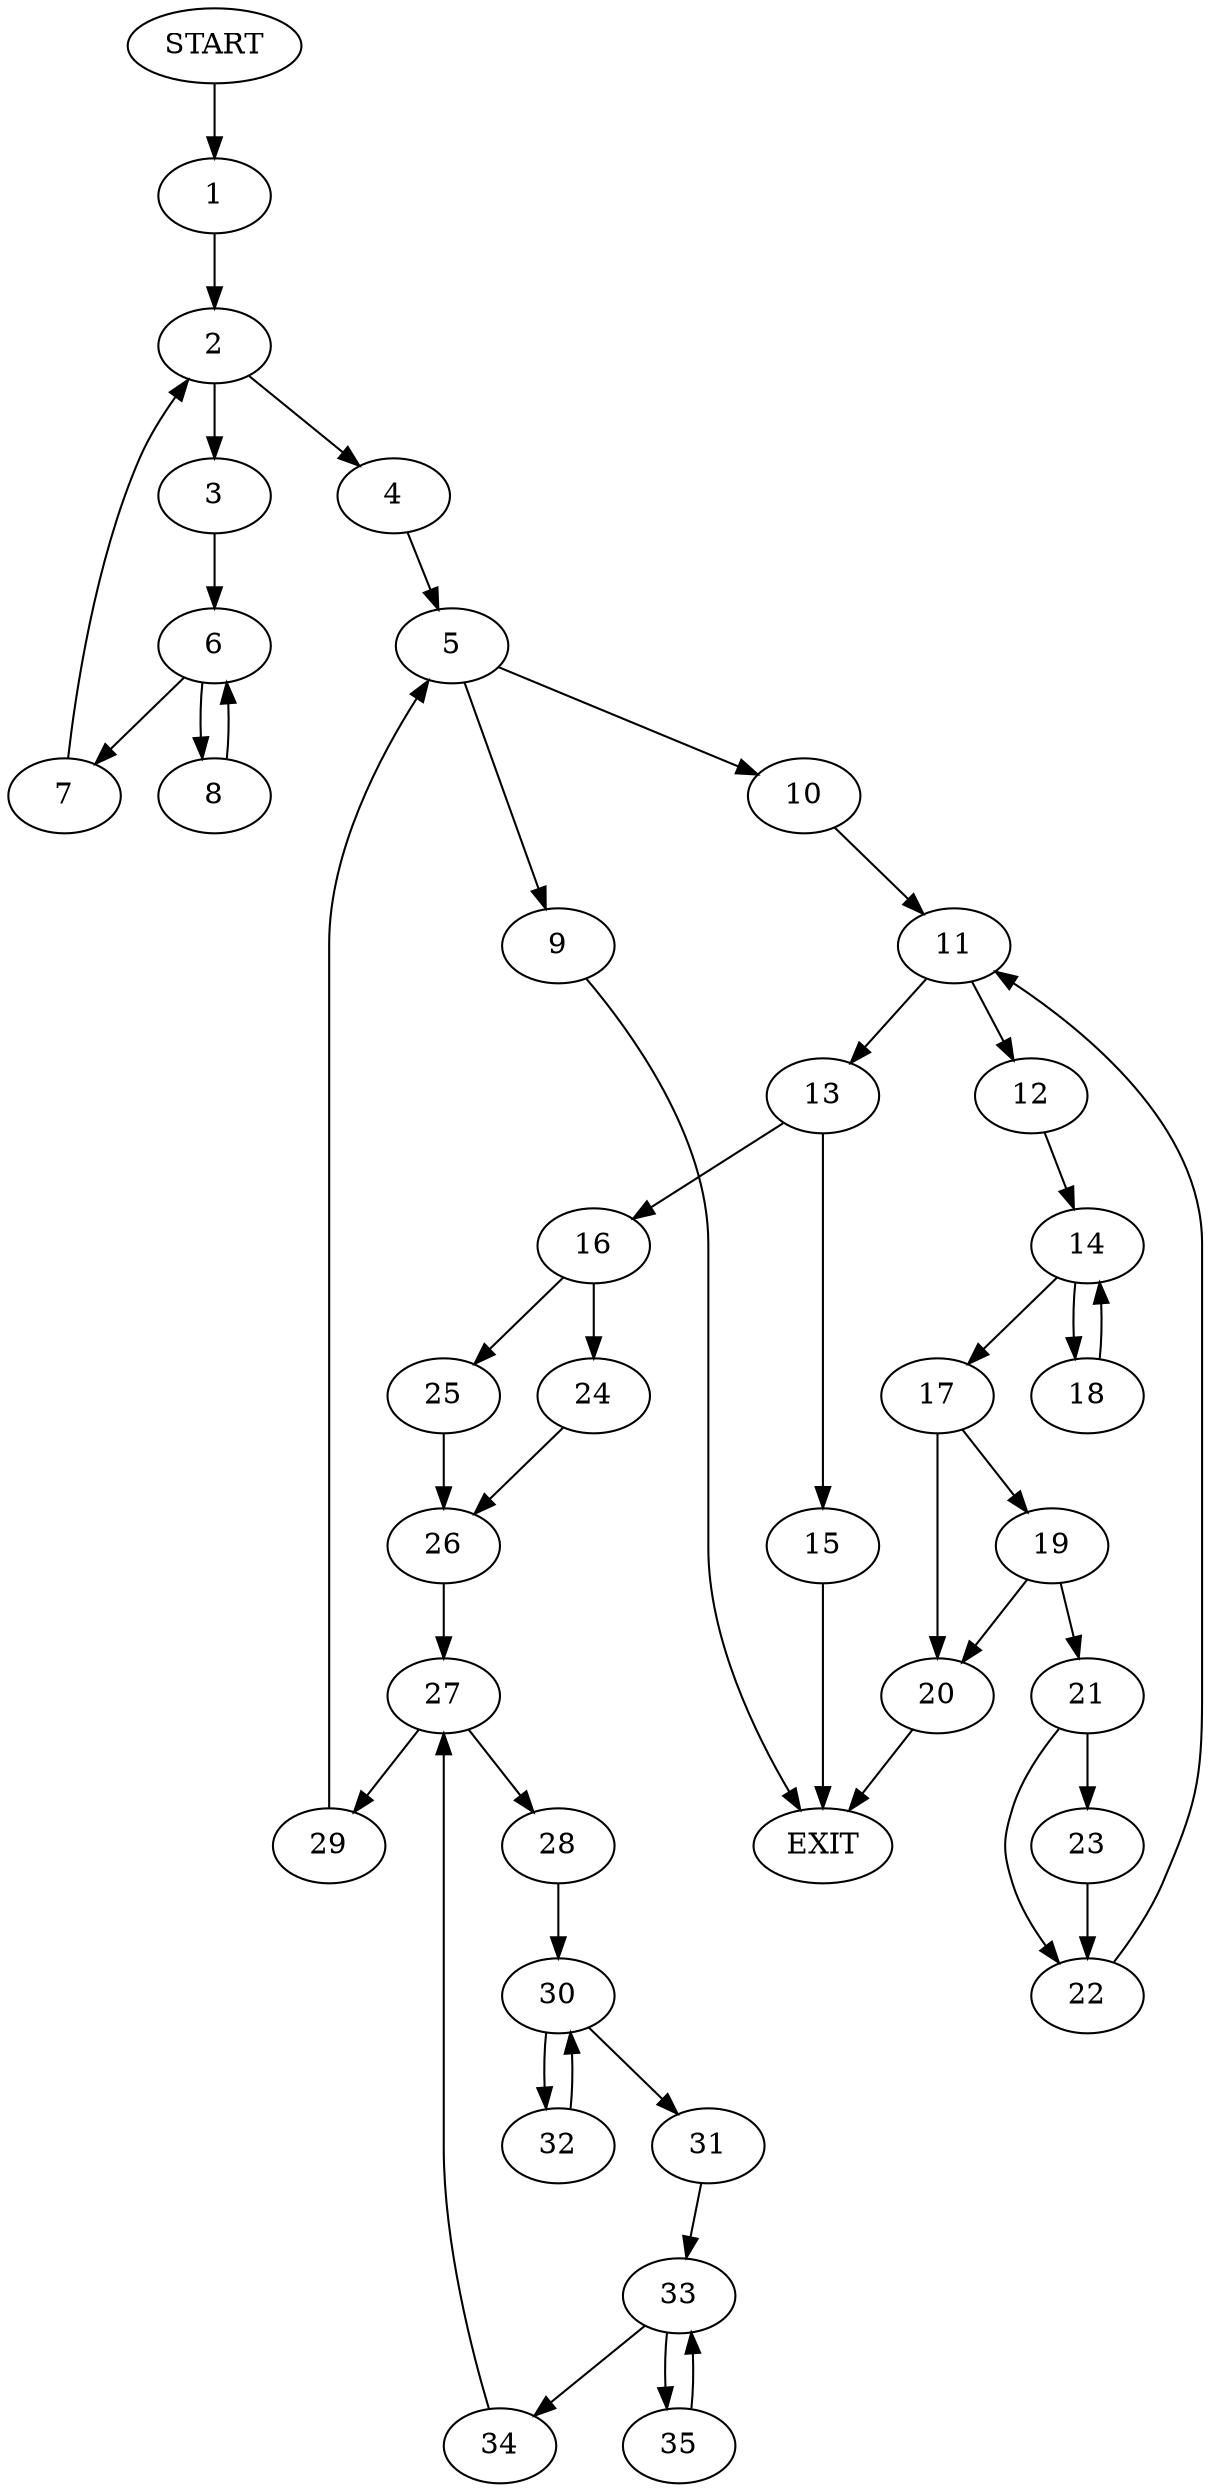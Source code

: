 digraph {
0 [label="START"]
36 [label="EXIT"]
0 -> 1
1 -> 2
2 -> 3
2 -> 4
4 -> 5
3 -> 6
6 -> 7
6 -> 8
7 -> 2
8 -> 6
5 -> 9
5 -> 10
10 -> 11
9 -> 36
11 -> 12
11 -> 13
12 -> 14
13 -> 15
13 -> 16
14 -> 17
14 -> 18
17 -> 19
17 -> 20
18 -> 14
19 -> 21
19 -> 20
20 -> 36
21 -> 22
21 -> 23
22 -> 11
23 -> 22
15 -> 36
16 -> 24
16 -> 25
24 -> 26
25 -> 26
26 -> 27
27 -> 28
27 -> 29
29 -> 5
28 -> 30
30 -> 31
30 -> 32
31 -> 33
32 -> 30
33 -> 34
33 -> 35
34 -> 27
35 -> 33
}
